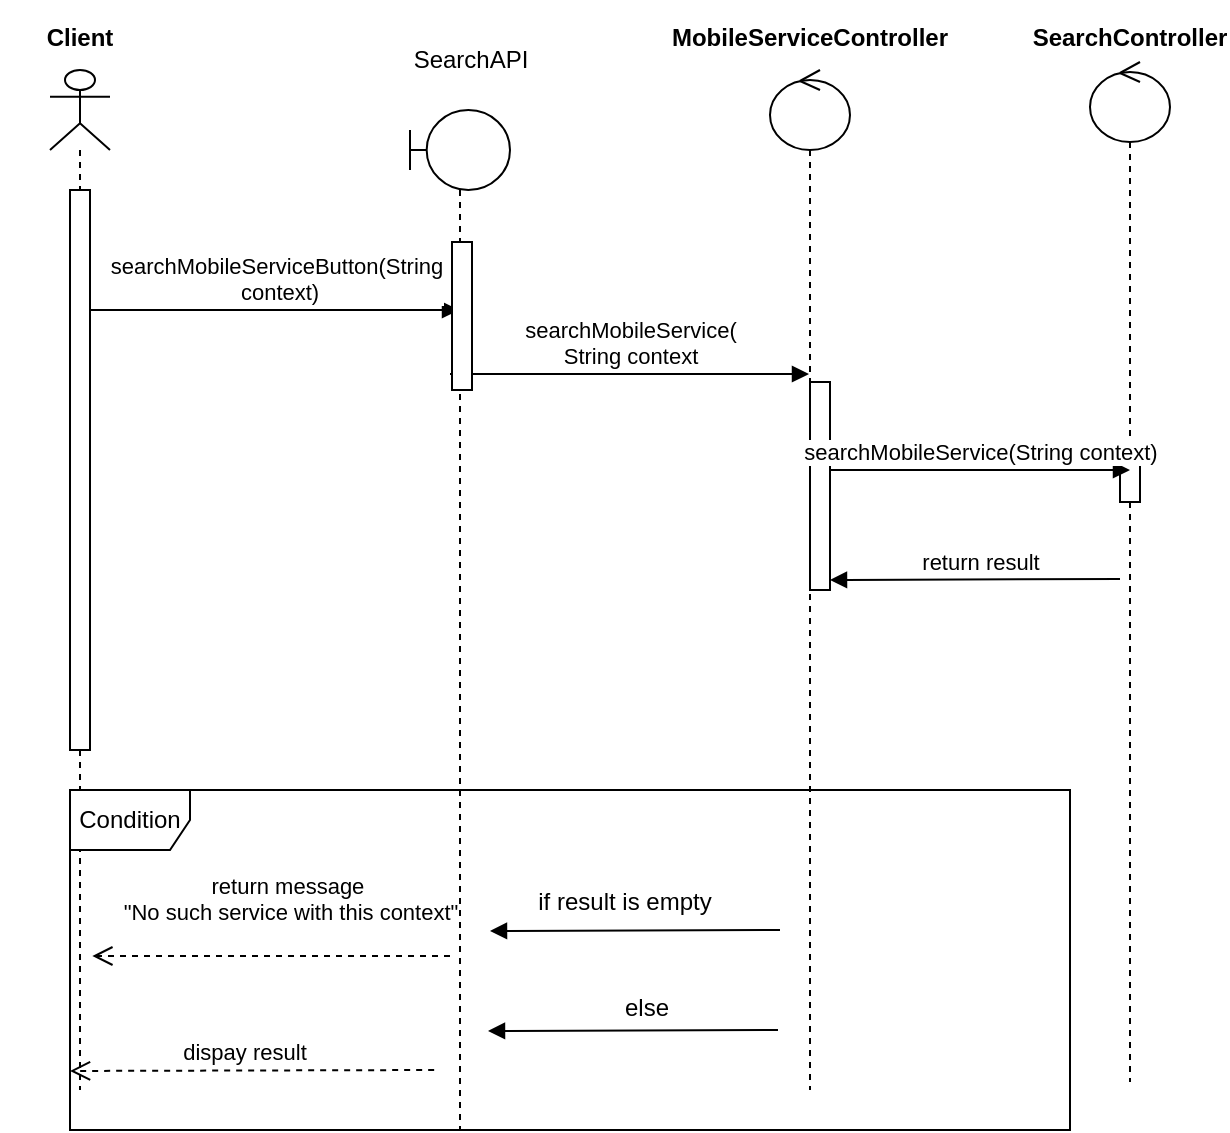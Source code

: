 <mxfile version="20.7.4" type="device"><diagram id="kgpKYQtTHZ0yAKxKKP6v" name="Page-1"><mxGraphModel dx="880" dy="484" grid="1" gridSize="10" guides="1" tooltips="1" connect="1" arrows="1" fold="1" page="1" pageScale="1" pageWidth="850" pageHeight="1100" math="0" shadow="0"><root><mxCell id="0"/><mxCell id="1" parent="0"/><object label="" id="XW2cbvjPMWxW-iFMFWoA-5"><mxCell style="shape=umlLifeline;participant=umlActor;perimeter=lifelinePerimeter;whiteSpace=wrap;html=1;container=1;collapsible=0;recursiveResize=0;verticalAlign=top;spacingTop=36;outlineConnect=0;" parent="1" vertex="1"><mxGeometry x="40" y="40" width="30" height="510" as="geometry"/></mxCell></object><mxCell id="XW2cbvjPMWxW-iFMFWoA-17" value="searchMobileServiceButton(String&lt;br&gt;&amp;nbsp;context)" style="html=1;verticalAlign=bottom;endArrow=block;rounded=0;" parent="XW2cbvjPMWxW-iFMFWoA-5" edge="1"><mxGeometry width="80" relative="1" as="geometry"><mxPoint x="20" y="120" as="sourcePoint"/><mxPoint x="204.5" y="120" as="targetPoint"/></mxGeometry></mxCell><mxCell id="XW2cbvjPMWxW-iFMFWoA-24" value="" style="html=1;points=[];perimeter=orthogonalPerimeter;" parent="XW2cbvjPMWxW-iFMFWoA-5" vertex="1"><mxGeometry x="10" y="60" width="10" height="280" as="geometry"/></mxCell><mxCell id="XW2cbvjPMWxW-iFMFWoA-7" value="Client" style="text;align=center;fontStyle=1;verticalAlign=middle;spacingLeft=3;spacingRight=3;strokeColor=none;rotatable=0;points=[[0,0.5],[1,0.5]];portConstraint=eastwest;" parent="1" vertex="1"><mxGeometry x="15" y="10" width="80" height="26" as="geometry"/></mxCell><mxCell id="XW2cbvjPMWxW-iFMFWoA-11" value="SearchController" style="text;align=center;fontStyle=1;verticalAlign=middle;spacingLeft=3;spacingRight=3;strokeColor=none;rotatable=0;points=[[0,0.5],[1,0.5]];portConstraint=eastwest;" parent="1" vertex="1"><mxGeometry x="540" y="10" width="80" height="26" as="geometry"/></mxCell><mxCell id="7_SwUjMxltrhO3Q5nM9n-3" value="" style="shape=umlLifeline;participant=umlControl;perimeter=lifelinePerimeter;whiteSpace=wrap;html=1;container=1;collapsible=0;recursiveResize=0;verticalAlign=top;spacingTop=36;outlineConnect=0;" parent="1" vertex="1"><mxGeometry x="400" y="40" width="40" height="510" as="geometry"/></mxCell><mxCell id="7_SwUjMxltrhO3Q5nM9n-6" value="" style="html=1;points=[];perimeter=orthogonalPerimeter;" parent="7_SwUjMxltrhO3Q5nM9n-3" vertex="1"><mxGeometry x="20" y="156" width="10" height="104" as="geometry"/></mxCell><mxCell id="7_SwUjMxltrhO3Q5nM9n-4" value="MobileServiceController" style="text;align=center;fontStyle=1;verticalAlign=middle;spacingLeft=3;spacingRight=3;strokeColor=none;rotatable=0;points=[[0,0.5],[1,0.5]];portConstraint=eastwest;" parent="1" vertex="1"><mxGeometry x="380" y="10" width="80" height="26" as="geometry"/></mxCell><mxCell id="7_SwUjMxltrhO3Q5nM9n-5" value="" style="shape=umlLifeline;participant=umlControl;perimeter=lifelinePerimeter;whiteSpace=wrap;html=1;container=1;collapsible=0;recursiveResize=0;verticalAlign=top;spacingTop=36;outlineConnect=0;" parent="1" vertex="1"><mxGeometry x="560" y="36" width="40" height="510" as="geometry"/></mxCell><mxCell id="7_SwUjMxltrhO3Q5nM9n-11" value="" style="html=1;points=[];perimeter=orthogonalPerimeter;" parent="7_SwUjMxltrhO3Q5nM9n-5" vertex="1"><mxGeometry x="15" y="194" width="10" height="26" as="geometry"/></mxCell><mxCell id="7_SwUjMxltrhO3Q5nM9n-8" value="searchMobileService(String context)" style="html=1;verticalAlign=bottom;endArrow=block;rounded=0;exitX=1;exitY=0.423;exitDx=0;exitDy=0;exitPerimeter=0;" parent="1" source="7_SwUjMxltrhO3Q5nM9n-6" edge="1"><mxGeometry x="0.003" width="80" relative="1" as="geometry"><mxPoint x="440" y="240" as="sourcePoint"/><mxPoint x="580" y="240" as="targetPoint"/><mxPoint as="offset"/></mxGeometry></mxCell><mxCell id="7_SwUjMxltrhO3Q5nM9n-9" value="return result" style="html=1;verticalAlign=bottom;endArrow=block;rounded=0;" parent="1" edge="1"><mxGeometry x="-0.032" width="80" relative="1" as="geometry"><mxPoint x="575" y="294.5" as="sourcePoint"/><mxPoint x="430" y="295" as="targetPoint"/><mxPoint as="offset"/></mxGeometry></mxCell><mxCell id="PD0kmwYA-3O06r65cz0S-1" value="" style="shape=umlLifeline;participant=umlBoundary;perimeter=lifelinePerimeter;whiteSpace=wrap;html=1;container=1;collapsible=0;recursiveResize=0;verticalAlign=top;spacingTop=36;outlineConnect=0;" vertex="1" parent="1"><mxGeometry x="220" y="60" width="50" height="510" as="geometry"/></mxCell><mxCell id="PD0kmwYA-3O06r65cz0S-2" value="searchMobileService(&lt;br&gt;String context" style="html=1;verticalAlign=bottom;endArrow=block;rounded=0;" edge="1" parent="PD0kmwYA-3O06r65cz0S-1"><mxGeometry x="0.003" width="80" relative="1" as="geometry"><mxPoint x="20" y="132" as="sourcePoint"/><mxPoint x="199.5" y="132" as="targetPoint"/><mxPoint as="offset"/></mxGeometry></mxCell><mxCell id="PD0kmwYA-3O06r65cz0S-3" value="" style="html=1;points=[];perimeter=orthogonalPerimeter;" vertex="1" parent="PD0kmwYA-3O06r65cz0S-1"><mxGeometry x="21" y="66" width="10" height="74" as="geometry"/></mxCell><mxCell id="PD0kmwYA-3O06r65cz0S-4" value="&lt;div style=&quot;text-align: start;&quot;&gt;&lt;span style=&quot;background-color: initial; font-size: 0px;&quot;&gt;&lt;font face=&quot;monospace&quot; color=&quot;rgba(0, 0, 0, 0)&quot;&gt;sgrfjttfytلباافبف&lt;/font&gt;&lt;/span&gt;&lt;/div&gt;" style="text;html=1;align=center;verticalAlign=middle;resizable=0;points=[];autosize=1;strokeColor=none;fillColor=none;" vertex="1" parent="1"><mxGeometry x="230" y="5" width="20" height="30" as="geometry"/></mxCell><mxCell id="PD0kmwYA-3O06r65cz0S-5" value="SearchAPI&lt;br&gt;" style="text;html=1;align=center;verticalAlign=middle;resizable=0;points=[];autosize=1;strokeColor=none;fillColor=none;" vertex="1" parent="1"><mxGeometry x="210" y="20" width="80" height="30" as="geometry"/></mxCell><mxCell id="PD0kmwYA-3O06r65cz0S-6" value="Condition" style="shape=umlFrame;whiteSpace=wrap;html=1;" vertex="1" parent="1"><mxGeometry x="50" y="400" width="500" height="170" as="geometry"/></mxCell><mxCell id="PD0kmwYA-3O06r65cz0S-7" value="return message&amp;nbsp;&lt;br&gt;&quot;No such service with this context&quot;" style="html=1;verticalAlign=bottom;endArrow=open;dashed=1;endSize=8;rounded=0;startArrow=none;entryX=1.117;entryY=0.132;entryDx=0;entryDy=0;entryPerimeter=0;" edge="1" parent="1"><mxGeometry x="-0.105" y="-13" relative="1" as="geometry"><mxPoint x="240" y="483.004" as="sourcePoint"/><mxPoint x="61.17" y="483.004" as="targetPoint"/><mxPoint as="offset"/></mxGeometry></mxCell><mxCell id="PD0kmwYA-3O06r65cz0S-8" value="dispay result" style="html=1;verticalAlign=bottom;endArrow=open;dashed=1;endSize=8;rounded=0;exitX=0.389;exitY=0.393;exitDx=0;exitDy=0;exitPerimeter=0;entryX=1.2;entryY=0.89;entryDx=0;entryDy=0;entryPerimeter=0;" edge="1" parent="1"><mxGeometry x="0.048" relative="1" as="geometry"><mxPoint x="232.08" y="540.0" as="sourcePoint"/><mxPoint x="50" y="540.49" as="targetPoint"/><mxPoint as="offset"/></mxGeometry></mxCell><mxCell id="PD0kmwYA-3O06r65cz0S-9" value="if result is empty" style="text;html=1;strokeColor=none;fillColor=none;align=center;verticalAlign=middle;whiteSpace=wrap;rounded=0;" vertex="1" parent="1"><mxGeometry x="259" y="447" width="137" height="17" as="geometry"/></mxCell><mxCell id="PD0kmwYA-3O06r65cz0S-11" value="" style="html=1;verticalAlign=bottom;endArrow=block;rounded=0;" edge="1" parent="1"><mxGeometry x="-0.032" width="80" relative="1" as="geometry"><mxPoint x="405" y="470" as="sourcePoint"/><mxPoint x="260" y="470.5" as="targetPoint"/><mxPoint as="offset"/></mxGeometry></mxCell><mxCell id="PD0kmwYA-3O06r65cz0S-12" value="" style="html=1;verticalAlign=bottom;endArrow=block;rounded=0;" edge="1" parent="1"><mxGeometry x="1" y="246" width="80" relative="1" as="geometry"><mxPoint x="404" y="520" as="sourcePoint"/><mxPoint x="259" y="520.5" as="targetPoint"/><mxPoint x="-121" y="-31" as="offset"/></mxGeometry></mxCell><mxCell id="PD0kmwYA-3O06r65cz0S-14" value="else" style="text;html=1;strokeColor=none;fillColor=none;align=center;verticalAlign=middle;whiteSpace=wrap;rounded=0;" vertex="1" parent="1"><mxGeometry x="270" y="500" width="137" height="17" as="geometry"/></mxCell></root></mxGraphModel></diagram></mxfile>